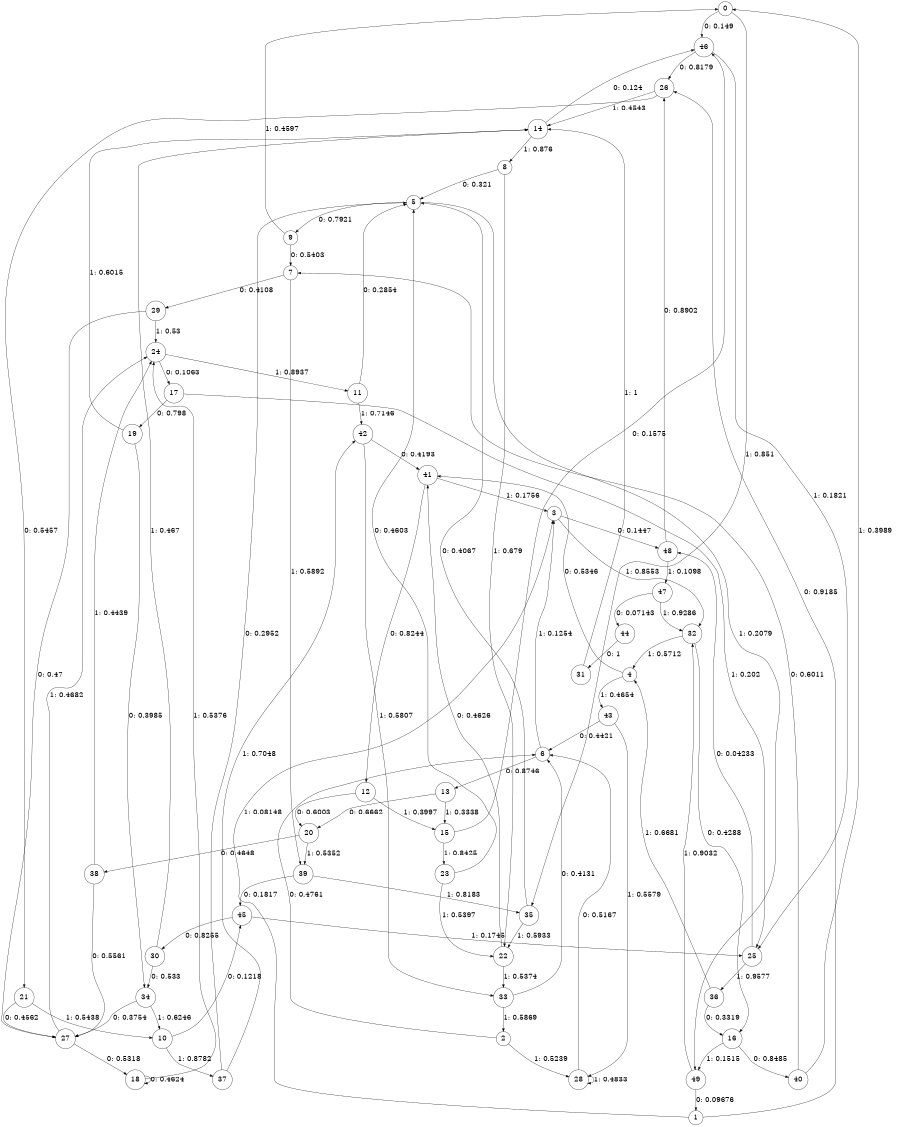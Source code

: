 digraph "ch23randomL8" {
size = "6,8.5";
ratio = "fill";
node [shape = circle];
node [fontsize = 24];
edge [fontsize = 24];
0 -> 46 [label = "0: 0.149    "];
0 -> 35 [label = "1: 0.851    "];
1 -> 26 [label = "0: 0.9185   "];
1 -> 3 [label = "1: 0.08148  "];
2 -> 6 [label = "0: 0.4761   "];
2 -> 28 [label = "1: 0.5239   "];
3 -> 48 [label = "0: 0.1447   "];
3 -> 32 [label = "1: 0.8553   "];
4 -> 41 [label = "0: 0.5346   "];
4 -> 43 [label = "1: 0.4654   "];
5 -> 9 [label = "0: 0.7921   "];
5 -> 49 [label = "1: 0.2079   "];
6 -> 13 [label = "0: 0.8746   "];
6 -> 3 [label = "1: 0.1254   "];
7 -> 29 [label = "0: 0.4108   "];
7 -> 39 [label = "1: 0.5892   "];
8 -> 5 [label = "0: 0.321    "];
8 -> 22 [label = "1: 0.679    "];
9 -> 7 [label = "0: 0.5403   "];
9 -> 0 [label = "1: 0.4597   "];
10 -> 45 [label = "0: 0.1218   "];
10 -> 37 [label = "1: 0.8782   "];
11 -> 5 [label = "0: 0.2854   "];
11 -> 42 [label = "1: 0.7146   "];
12 -> 20 [label = "0: 0.6003   "];
12 -> 15 [label = "1: 0.3997   "];
13 -> 20 [label = "0: 0.6662   "];
13 -> 15 [label = "1: 0.3338   "];
14 -> 46 [label = "0: 0.124    "];
14 -> 8 [label = "1: 0.876    "];
15 -> 46 [label = "0: 0.1575   "];
15 -> 23 [label = "1: 0.8425   "];
16 -> 40 [label = "0: 0.8485   "];
16 -> 49 [label = "1: 0.1515   "];
17 -> 19 [label = "0: 0.798    "];
17 -> 25 [label = "1: 0.202    "];
18 -> 18 [label = "0: 0.4624   "];
18 -> 24 [label = "1: 0.5376   "];
19 -> 34 [label = "0: 0.3985   "];
19 -> 14 [label = "1: 0.6015   "];
20 -> 38 [label = "0: 0.4648   "];
20 -> 39 [label = "1: 0.5352   "];
21 -> 27 [label = "0: 0.4562   "];
21 -> 10 [label = "1: 0.5438   "];
22 -> 41 [label = "0: 0.4626   "];
22 -> 33 [label = "1: 0.5374   "];
23 -> 5 [label = "0: 0.4603   "];
23 -> 22 [label = "1: 0.5397   "];
24 -> 17 [label = "0: 0.1063   "];
24 -> 11 [label = "1: 0.8937   "];
25 -> 48 [label = "0: 0.04233  "];
25 -> 36 [label = "1: 0.9577   "];
26 -> 21 [label = "0: 0.5457   "];
26 -> 14 [label = "1: 0.4543   "];
27 -> 18 [label = "0: 0.5318   "];
27 -> 24 [label = "1: 0.4682   "];
28 -> 6 [label = "0: 0.5167   "];
28 -> 28 [label = "1: 0.4833   "];
29 -> 27 [label = "0: 0.47     "];
29 -> 24 [label = "1: 0.53     "];
30 -> 34 [label = "0: 0.533    "];
30 -> 14 [label = "1: 0.467    "];
31 -> 14 [label = "1: 1        "];
32 -> 16 [label = "0: 0.4288   "];
32 -> 4 [label = "1: 0.5712   "];
33 -> 6 [label = "0: 0.4131   "];
33 -> 2 [label = "1: 0.5869   "];
34 -> 27 [label = "0: 0.3754   "];
34 -> 10 [label = "1: 0.6246   "];
35 -> 5 [label = "0: 0.4067   "];
35 -> 22 [label = "1: 0.5933   "];
36 -> 16 [label = "0: 0.3319   "];
36 -> 4 [label = "1: 0.6681   "];
37 -> 5 [label = "0: 0.2952   "];
37 -> 42 [label = "1: 0.7048   "];
38 -> 27 [label = "0: 0.5561   "];
38 -> 24 [label = "1: 0.4439   "];
39 -> 45 [label = "0: 0.1817   "];
39 -> 35 [label = "1: 0.8183   "];
40 -> 7 [label = "0: 0.6011   "];
40 -> 0 [label = "1: 0.3989   "];
41 -> 12 [label = "0: 0.8244   "];
41 -> 3 [label = "1: 0.1756   "];
42 -> 41 [label = "0: 0.4193   "];
42 -> 33 [label = "1: 0.5807   "];
43 -> 6 [label = "0: 0.4421   "];
43 -> 28 [label = "1: 0.5579   "];
44 -> 31 [label = "0: 1        "];
45 -> 30 [label = "0: 0.8255   "];
45 -> 25 [label = "1: 0.1745   "];
46 -> 26 [label = "0: 0.8179   "];
46 -> 25 [label = "1: 0.1821   "];
47 -> 44 [label = "0: 0.07143  "];
47 -> 32 [label = "1: 0.9286   "];
48 -> 26 [label = "0: 0.8902   "];
48 -> 47 [label = "1: 0.1098   "];
49 -> 1 [label = "0: 0.09676  "];
49 -> 32 [label = "1: 0.9032   "];
}